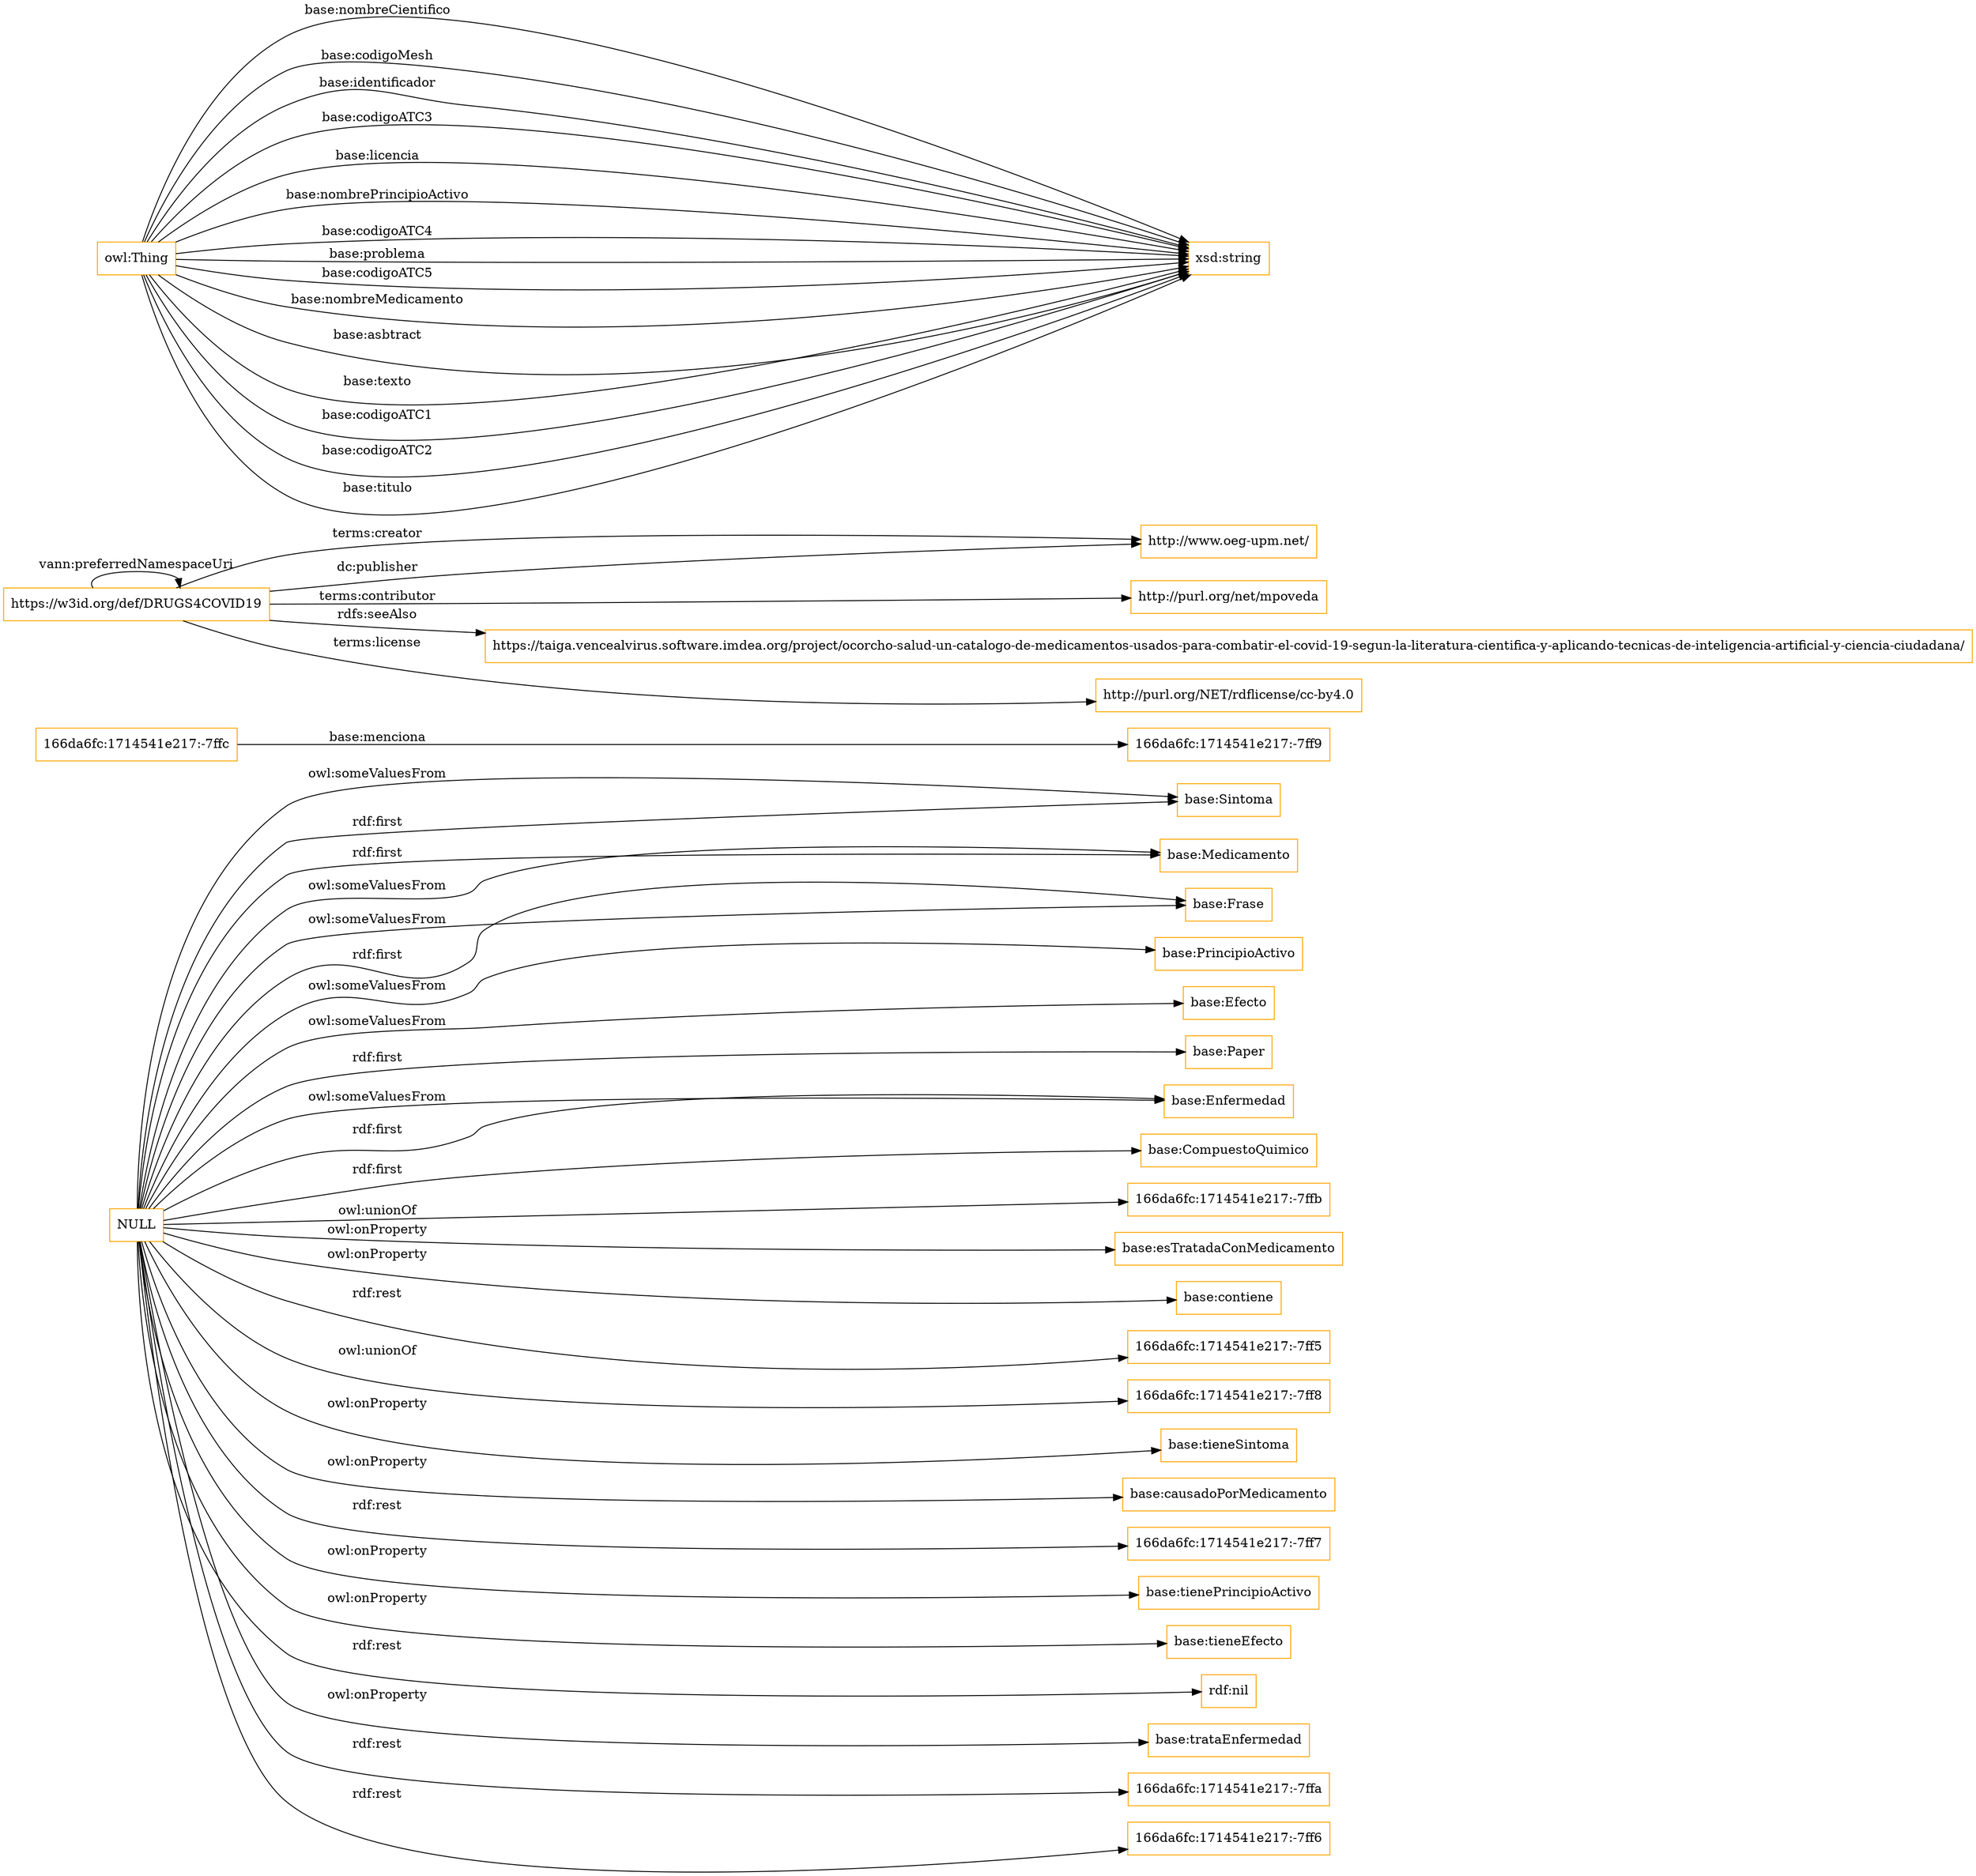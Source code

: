 digraph ar2dtool_diagram { 
rankdir=LR;
size="1501"
node [shape = rectangle, color="orange"]; "base:Sintoma" "base:Medicamento" "base:Frase" "base:PrincipioActivo" "166da6fc:1714541e217:-7ffc" "base:Efecto" "166da6fc:1714541e217:-7ff9" "base:Paper" "base:Enfermedad" "base:CompuestoQuimico" ; /*classes style*/
	"NULL" -> "base:Enfermedad" [ label = "owl:someValuesFrom" ];
	"NULL" -> "base:Medicamento" [ label = "rdf:first" ];
	"NULL" -> "166da6fc:1714541e217:-7ffb" [ label = "owl:unionOf" ];
	"NULL" -> "base:esTratadaConMedicamento" [ label = "owl:onProperty" ];
	"NULL" -> "base:contiene" [ label = "owl:onProperty" ];
	"NULL" -> "166da6fc:1714541e217:-7ff5" [ label = "rdf:rest" ];
	"NULL" -> "base:Medicamento" [ label = "owl:someValuesFrom" ];
	"NULL" -> "166da6fc:1714541e217:-7ff8" [ label = "owl:unionOf" ];
	"NULL" -> "base:Sintoma" [ label = "owl:someValuesFrom" ];
	"NULL" -> "base:Efecto" [ label = "owl:someValuesFrom" ];
	"NULL" -> "base:Enfermedad" [ label = "rdf:first" ];
	"NULL" -> "base:tieneSintoma" [ label = "owl:onProperty" ];
	"NULL" -> "base:Frase" [ label = "owl:someValuesFrom" ];
	"NULL" -> "base:causadoPorMedicamento" [ label = "owl:onProperty" ];
	"NULL" -> "base:Paper" [ label = "rdf:first" ];
	"NULL" -> "166da6fc:1714541e217:-7ff7" [ label = "rdf:rest" ];
	"NULL" -> "base:tienePrincipioActivo" [ label = "owl:onProperty" ];
	"NULL" -> "base:CompuestoQuimico" [ label = "rdf:first" ];
	"NULL" -> "base:tieneEfecto" [ label = "owl:onProperty" ];
	"NULL" -> "rdf:nil" [ label = "rdf:rest" ];
	"NULL" -> "base:Sintoma" [ label = "rdf:first" ];
	"NULL" -> "base:trataEnfermedad" [ label = "owl:onProperty" ];
	"NULL" -> "base:Frase" [ label = "rdf:first" ];
	"NULL" -> "166da6fc:1714541e217:-7ffa" [ label = "rdf:rest" ];
	"NULL" -> "166da6fc:1714541e217:-7ff6" [ label = "rdf:rest" ];
	"NULL" -> "base:PrincipioActivo" [ label = "owl:someValuesFrom" ];
	"https://w3id.org/def/DRUGS4COVID19" -> "https://w3id.org/def/DRUGS4COVID19" [ label = "vann:preferredNamespaceUri" ];
	"https://w3id.org/def/DRUGS4COVID19" -> "http://www.oeg-upm.net/" [ label = "terms:creator" ];
	"https://w3id.org/def/DRUGS4COVID19" -> "http://www.oeg-upm.net/" [ label = "dc:publisher" ];
	"https://w3id.org/def/DRUGS4COVID19" -> "http://purl.org/net/mpoveda" [ label = "terms:contributor" ];
	"https://w3id.org/def/DRUGS4COVID19" -> "https://taiga.vencealvirus.software.imdea.org/project/ocorcho-salud-un-catalogo-de-medicamentos-usados-para-combatir-el-covid-19-segun-la-literatura-cientifica-y-aplicando-tecnicas-de-inteligencia-artificial-y-ciencia-ciudadana/" [ label = "rdfs:seeAlso" ];
	"https://w3id.org/def/DRUGS4COVID19" -> "http://purl.org/NET/rdflicense/cc-by4.0" [ label = "terms:license" ];
	"owl:Thing" -> "xsd:string" [ label = "base:nombreCientifico" ];
	"owl:Thing" -> "xsd:string" [ label = "base:codigoMesh" ];
	"owl:Thing" -> "xsd:string" [ label = "base:identificador" ];
	"owl:Thing" -> "xsd:string" [ label = "base:codigoATC3" ];
	"owl:Thing" -> "xsd:string" [ label = "base:licencia" ];
	"owl:Thing" -> "xsd:string" [ label = "base:nombrePrincipioActivo" ];
	"owl:Thing" -> "xsd:string" [ label = "base:codigoATC4" ];
	"owl:Thing" -> "xsd:string" [ label = "base:problema" ];
	"owl:Thing" -> "xsd:string" [ label = "base:codigoATC5" ];
	"166da6fc:1714541e217:-7ffc" -> "166da6fc:1714541e217:-7ff9" [ label = "base:menciona" ];
	"owl:Thing" -> "xsd:string" [ label = "base:nombreMedicamento" ];
	"owl:Thing" -> "xsd:string" [ label = "base:asbtract" ];
	"owl:Thing" -> "xsd:string" [ label = "base:texto" ];
	"owl:Thing" -> "xsd:string" [ label = "base:codigoATC1" ];
	"owl:Thing" -> "xsd:string" [ label = "base:codigoATC2" ];
	"owl:Thing" -> "xsd:string" [ label = "base:titulo" ];

}
